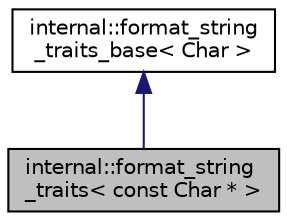 digraph "internal::format_string_traits&lt; const Char * &gt;"
{
  edge [fontname="Helvetica",fontsize="10",labelfontname="Helvetica",labelfontsize="10"];
  node [fontname="Helvetica",fontsize="10",shape=record];
  Node1 [label="internal::format_string\l_traits\< const Char * \>",height=0.2,width=0.4,color="black", fillcolor="grey75", style="filled" fontcolor="black"];
  Node2 -> Node1 [dir="back",color="midnightblue",fontsize="10",style="solid",fontname="Helvetica"];
  Node2 [label="internal::format_string\l_traits_base\< Char \>",height=0.2,width=0.4,color="black", fillcolor="white", style="filled",URL="$structinternal_1_1format__string__traits__base.html"];
}
